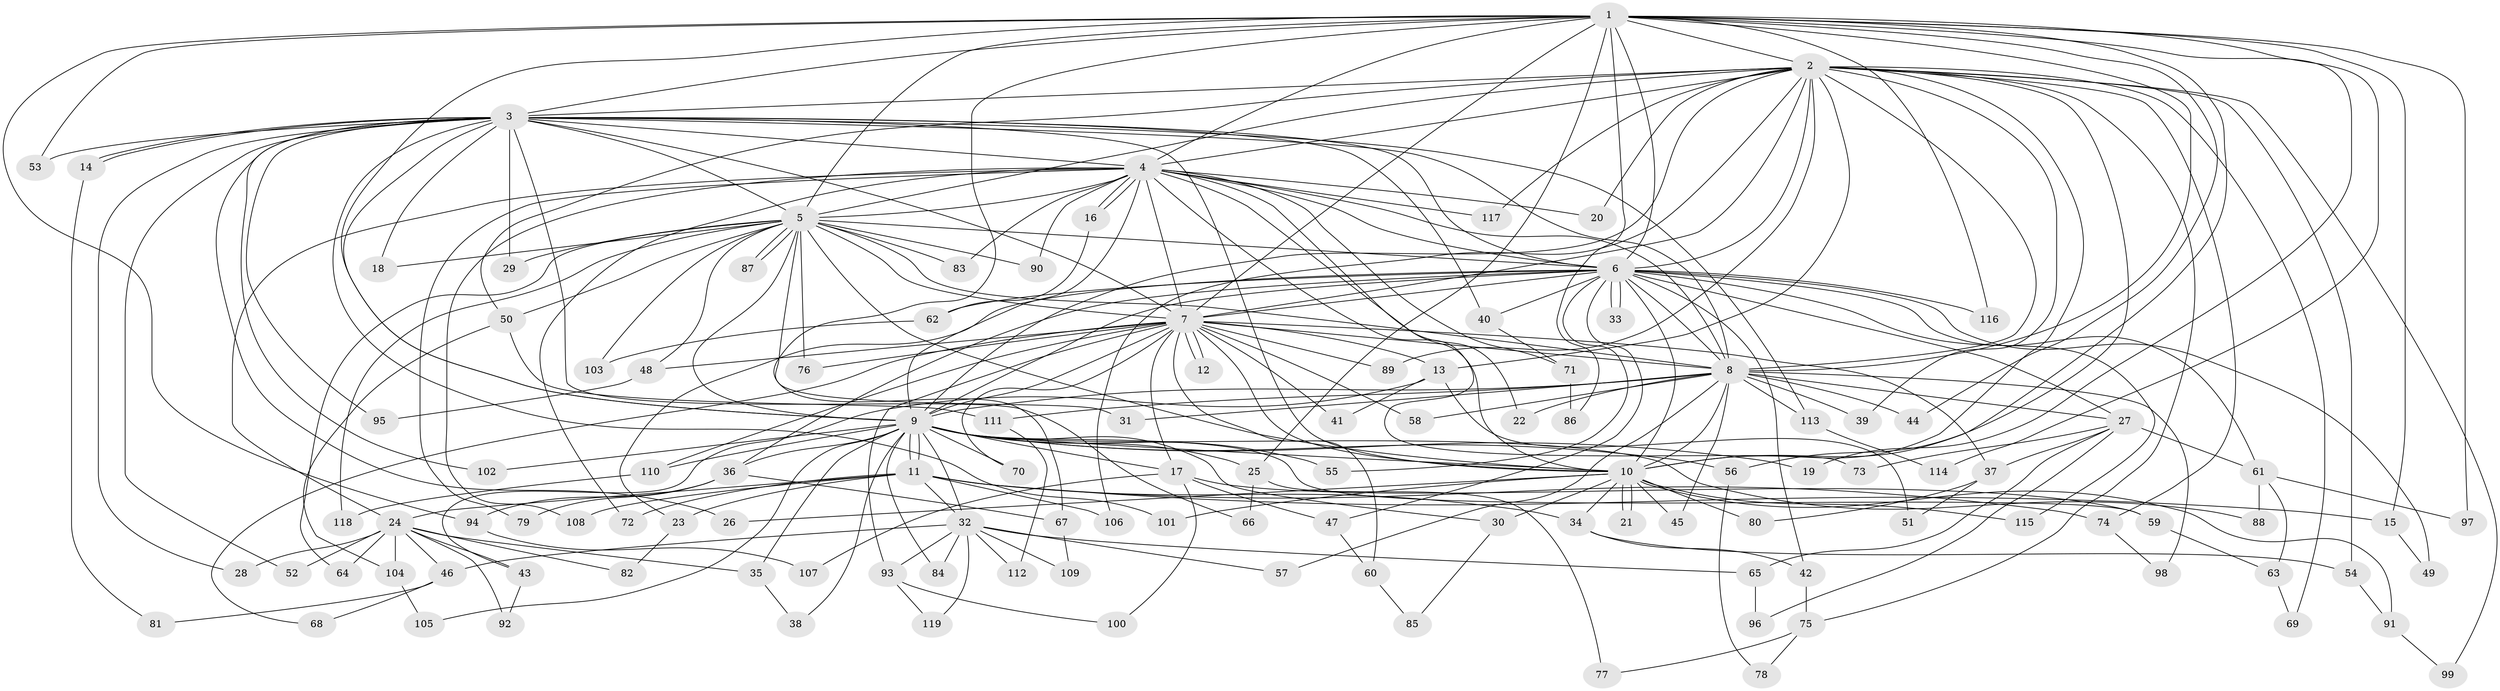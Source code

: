 // Generated by graph-tools (version 1.1) at 2025/35/03/09/25 02:35:03]
// undirected, 119 vertices, 263 edges
graph export_dot {
graph [start="1"]
  node [color=gray90,style=filled];
  1;
  2;
  3;
  4;
  5;
  6;
  7;
  8;
  9;
  10;
  11;
  12;
  13;
  14;
  15;
  16;
  17;
  18;
  19;
  20;
  21;
  22;
  23;
  24;
  25;
  26;
  27;
  28;
  29;
  30;
  31;
  32;
  33;
  34;
  35;
  36;
  37;
  38;
  39;
  40;
  41;
  42;
  43;
  44;
  45;
  46;
  47;
  48;
  49;
  50;
  51;
  52;
  53;
  54;
  55;
  56;
  57;
  58;
  59;
  60;
  61;
  62;
  63;
  64;
  65;
  66;
  67;
  68;
  69;
  70;
  71;
  72;
  73;
  74;
  75;
  76;
  77;
  78;
  79;
  80;
  81;
  82;
  83;
  84;
  85;
  86;
  87;
  88;
  89;
  90;
  91;
  92;
  93;
  94;
  95;
  96;
  97;
  98;
  99;
  100;
  101;
  102;
  103;
  104;
  105;
  106;
  107;
  108;
  109;
  110;
  111;
  112;
  113;
  114;
  115;
  116;
  117;
  118;
  119;
  1 -- 2;
  1 -- 3;
  1 -- 4;
  1 -- 5;
  1 -- 6;
  1 -- 7;
  1 -- 8;
  1 -- 9;
  1 -- 10;
  1 -- 15;
  1 -- 19;
  1 -- 25;
  1 -- 44;
  1 -- 53;
  1 -- 67;
  1 -- 86;
  1 -- 94;
  1 -- 97;
  1 -- 114;
  1 -- 116;
  2 -- 3;
  2 -- 4;
  2 -- 5;
  2 -- 6;
  2 -- 7;
  2 -- 8;
  2 -- 9;
  2 -- 10;
  2 -- 13;
  2 -- 20;
  2 -- 39;
  2 -- 50;
  2 -- 54;
  2 -- 56;
  2 -- 69;
  2 -- 74;
  2 -- 75;
  2 -- 89;
  2 -- 99;
  2 -- 106;
  2 -- 117;
  3 -- 4;
  3 -- 5;
  3 -- 6;
  3 -- 7;
  3 -- 8;
  3 -- 9;
  3 -- 10;
  3 -- 14;
  3 -- 14;
  3 -- 18;
  3 -- 26;
  3 -- 28;
  3 -- 29;
  3 -- 40;
  3 -- 52;
  3 -- 53;
  3 -- 66;
  3 -- 95;
  3 -- 101;
  3 -- 102;
  3 -- 113;
  4 -- 5;
  4 -- 6;
  4 -- 7;
  4 -- 8;
  4 -- 9;
  4 -- 10;
  4 -- 16;
  4 -- 16;
  4 -- 20;
  4 -- 22;
  4 -- 24;
  4 -- 71;
  4 -- 72;
  4 -- 73;
  4 -- 79;
  4 -- 83;
  4 -- 90;
  4 -- 108;
  4 -- 117;
  5 -- 6;
  5 -- 7;
  5 -- 8;
  5 -- 9;
  5 -- 10;
  5 -- 18;
  5 -- 29;
  5 -- 31;
  5 -- 48;
  5 -- 50;
  5 -- 64;
  5 -- 76;
  5 -- 83;
  5 -- 87;
  5 -- 87;
  5 -- 90;
  5 -- 103;
  5 -- 118;
  6 -- 7;
  6 -- 8;
  6 -- 9;
  6 -- 10;
  6 -- 23;
  6 -- 27;
  6 -- 33;
  6 -- 33;
  6 -- 36;
  6 -- 40;
  6 -- 42;
  6 -- 47;
  6 -- 49;
  6 -- 55;
  6 -- 61;
  6 -- 62;
  6 -- 115;
  6 -- 116;
  7 -- 8;
  7 -- 9;
  7 -- 10;
  7 -- 12;
  7 -- 12;
  7 -- 13;
  7 -- 17;
  7 -- 37;
  7 -- 41;
  7 -- 48;
  7 -- 58;
  7 -- 60;
  7 -- 68;
  7 -- 70;
  7 -- 76;
  7 -- 89;
  7 -- 93;
  7 -- 110;
  8 -- 9;
  8 -- 10;
  8 -- 22;
  8 -- 27;
  8 -- 31;
  8 -- 39;
  8 -- 44;
  8 -- 45;
  8 -- 57;
  8 -- 58;
  8 -- 98;
  8 -- 111;
  8 -- 113;
  9 -- 10;
  9 -- 11;
  9 -- 11;
  9 -- 17;
  9 -- 19;
  9 -- 25;
  9 -- 30;
  9 -- 32;
  9 -- 35;
  9 -- 36;
  9 -- 38;
  9 -- 55;
  9 -- 56;
  9 -- 59;
  9 -- 70;
  9 -- 84;
  9 -- 88;
  9 -- 102;
  9 -- 105;
  9 -- 110;
  10 -- 21;
  10 -- 21;
  10 -- 26;
  10 -- 30;
  10 -- 34;
  10 -- 45;
  10 -- 80;
  10 -- 91;
  10 -- 101;
  10 -- 115;
  11 -- 15;
  11 -- 23;
  11 -- 24;
  11 -- 32;
  11 -- 34;
  11 -- 72;
  11 -- 74;
  11 -- 106;
  11 -- 108;
  13 -- 41;
  13 -- 43;
  13 -- 51;
  14 -- 81;
  15 -- 49;
  16 -- 62;
  17 -- 47;
  17 -- 59;
  17 -- 100;
  17 -- 107;
  23 -- 82;
  24 -- 28;
  24 -- 35;
  24 -- 43;
  24 -- 46;
  24 -- 52;
  24 -- 64;
  24 -- 82;
  24 -- 92;
  24 -- 104;
  25 -- 66;
  25 -- 77;
  27 -- 37;
  27 -- 61;
  27 -- 65;
  27 -- 73;
  27 -- 96;
  30 -- 85;
  32 -- 46;
  32 -- 57;
  32 -- 65;
  32 -- 84;
  32 -- 93;
  32 -- 109;
  32 -- 112;
  32 -- 119;
  34 -- 42;
  34 -- 54;
  35 -- 38;
  36 -- 67;
  36 -- 79;
  36 -- 94;
  37 -- 51;
  37 -- 80;
  40 -- 71;
  42 -- 75;
  43 -- 92;
  46 -- 68;
  46 -- 81;
  47 -- 60;
  48 -- 95;
  50 -- 104;
  50 -- 111;
  54 -- 91;
  56 -- 78;
  59 -- 63;
  60 -- 85;
  61 -- 63;
  61 -- 88;
  61 -- 97;
  62 -- 103;
  63 -- 69;
  65 -- 96;
  67 -- 109;
  71 -- 86;
  74 -- 98;
  75 -- 77;
  75 -- 78;
  91 -- 99;
  93 -- 100;
  93 -- 119;
  94 -- 107;
  104 -- 105;
  110 -- 118;
  111 -- 112;
  113 -- 114;
}
